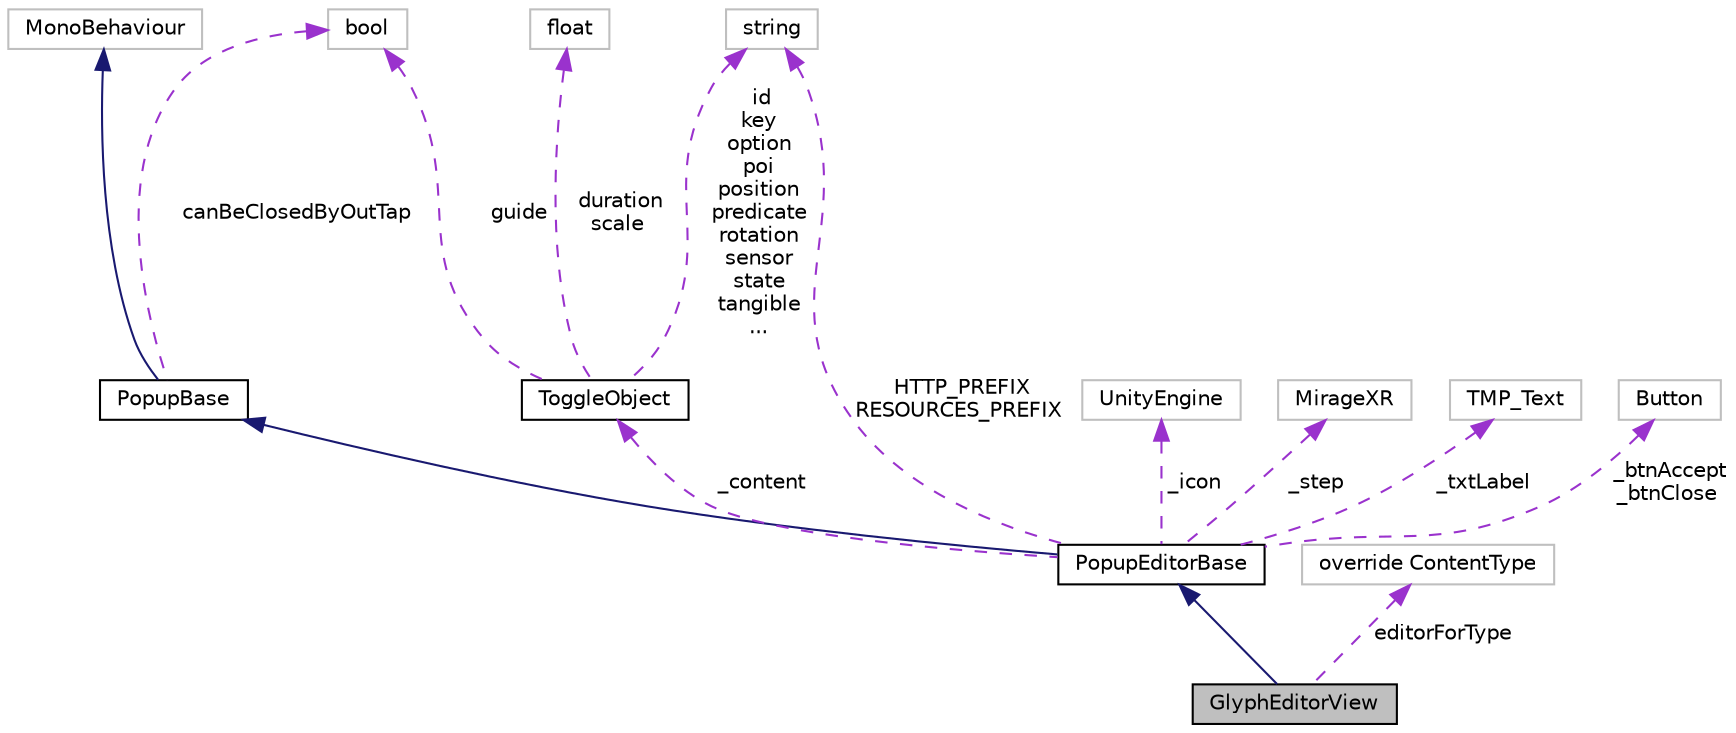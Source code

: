 digraph "GlyphEditorView"
{
 // INTERACTIVE_SVG=YES
 // LATEX_PDF_SIZE
  edge [fontname="Helvetica",fontsize="10",labelfontname="Helvetica",labelfontsize="10"];
  node [fontname="Helvetica",fontsize="10",shape=record];
  Node1 [label="GlyphEditorView",height=0.2,width=0.4,color="black", fillcolor="grey75", style="filled", fontcolor="black",tooltip=" "];
  Node2 -> Node1 [dir="back",color="midnightblue",fontsize="10",style="solid",fontname="Helvetica"];
  Node2 [label="PopupEditorBase",height=0.2,width=0.4,color="black", fillcolor="white", style="filled",URL="$class_popup_editor_base.html",tooltip=" "];
  Node3 -> Node2 [dir="back",color="midnightblue",fontsize="10",style="solid",fontname="Helvetica"];
  Node3 [label="PopupBase",height=0.2,width=0.4,color="black", fillcolor="white", style="filled",URL="$class_popup_base.html",tooltip=" "];
  Node4 -> Node3 [dir="back",color="midnightblue",fontsize="10",style="solid",fontname="Helvetica"];
  Node4 [label="MonoBehaviour",height=0.2,width=0.4,color="grey75", fillcolor="white", style="filled",tooltip=" "];
  Node5 -> Node3 [dir="back",color="darkorchid3",fontsize="10",style="dashed",label=" canBeClosedByOutTap" ,fontname="Helvetica"];
  Node5 [label="bool",height=0.2,width=0.4,color="grey75", fillcolor="white", style="filled",tooltip=" "];
  Node6 -> Node2 [dir="back",color="darkorchid3",fontsize="10",style="dashed",label=" HTTP_PREFIX\nRESOURCES_PREFIX" ,fontname="Helvetica"];
  Node6 [label="string",height=0.2,width=0.4,color="grey75", fillcolor="white", style="filled",tooltip=" "];
  Node7 -> Node2 [dir="back",color="darkorchid3",fontsize="10",style="dashed",label=" _icon" ,fontname="Helvetica"];
  Node7 [label="UnityEngine",height=0.2,width=0.4,color="grey75", fillcolor="white", style="filled",tooltip=" "];
  Node8 -> Node2 [dir="back",color="darkorchid3",fontsize="10",style="dashed",label=" _step" ,fontname="Helvetica"];
  Node8 [label="MirageXR",height=0.2,width=0.4,color="grey75", fillcolor="white", style="filled",tooltip=" "];
  Node9 -> Node2 [dir="back",color="darkorchid3",fontsize="10",style="dashed",label=" _txtLabel" ,fontname="Helvetica"];
  Node9 [label="TMP_Text",height=0.2,width=0.4,color="grey75", fillcolor="white", style="filled",tooltip=" "];
  Node10 -> Node2 [dir="back",color="darkorchid3",fontsize="10",style="dashed",label=" _content" ,fontname="Helvetica"];
  Node10 [label="ToggleObject",height=0.2,width=0.4,color="black", fillcolor="white", style="filled",URL="$class_mirage_x_r_1_1_toggle_object.html",tooltip=" "];
  Node6 -> Node10 [dir="back",color="darkorchid3",fontsize="10",style="dashed",label=" id\nkey\noption\npoi\nposition\npredicate\nrotation\nsensor\nstate\ntangible\n..." ,fontname="Helvetica"];
  Node11 -> Node10 [dir="back",color="darkorchid3",fontsize="10",style="dashed",label=" duration\nscale" ,fontname="Helvetica"];
  Node11 [label="float",height=0.2,width=0.4,color="grey75", fillcolor="white", style="filled",tooltip=" "];
  Node5 -> Node10 [dir="back",color="darkorchid3",fontsize="10",style="dashed",label=" guide" ,fontname="Helvetica"];
  Node12 -> Node2 [dir="back",color="darkorchid3",fontsize="10",style="dashed",label=" _btnAccept\n_btnClose" ,fontname="Helvetica"];
  Node12 [label="Button",height=0.2,width=0.4,color="grey75", fillcolor="white", style="filled",tooltip=" "];
  Node13 -> Node1 [dir="back",color="darkorchid3",fontsize="10",style="dashed",label=" editorForType" ,fontname="Helvetica"];
  Node13 [label="override ContentType",height=0.2,width=0.4,color="grey75", fillcolor="white", style="filled",tooltip=" "];
}
